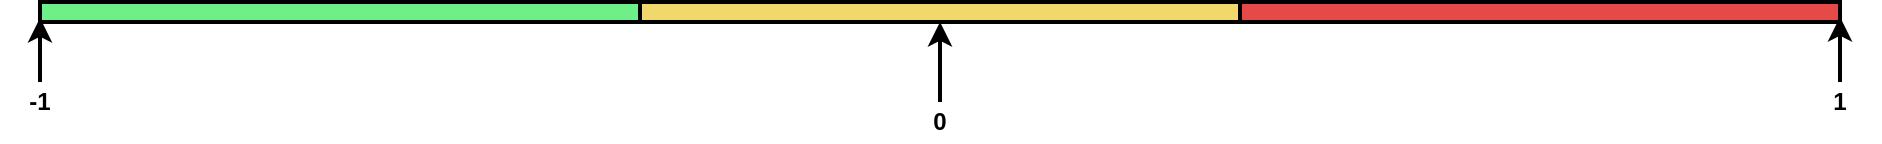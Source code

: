 <mxfile version="10.6.6"><diagram id="AvvqGVNfap1tBu0DGaOo" name="Page-1"><mxGraphModel dx="1607" dy="1087" grid="1" gridSize="10" guides="1" tooltips="1" connect="1" arrows="1" fold="1" page="1" pageScale="1" pageWidth="1100" pageHeight="850" math="0" shadow="0"><root><mxCell id="0"/><mxCell id="1" parent="0"/><mxCell id="M5sp7wAQSe5eJUTEFhbU-10" style="edgeStyle=orthogonalEdgeStyle;rounded=0;orthogonalLoop=1;jettySize=auto;html=1;exitX=0.5;exitY=0;exitDx=0;exitDy=0;entryX=0.5;entryY=1;entryDx=0;entryDy=0;strokeWidth=2;" edge="1" parent="1" source="M5sp7wAQSe5eJUTEFhbU-2" target="M5sp7wAQSe5eJUTEFhbU-15"><mxGeometry relative="1" as="geometry"><mxPoint x="550" y="220" as="targetPoint"/></mxGeometry></mxCell><mxCell id="M5sp7wAQSe5eJUTEFhbU-2" value="0" style="text;html=1;strokeColor=none;fillColor=none;align=center;verticalAlign=middle;whiteSpace=wrap;rounded=0;fontStyle=1" vertex="1" parent="1"><mxGeometry x="560" y="260" width="40" height="20" as="geometry"/></mxCell><mxCell id="M5sp7wAQSe5eJUTEFhbU-9" style="edgeStyle=orthogonalEdgeStyle;rounded=0;orthogonalLoop=1;jettySize=auto;html=1;exitX=0.5;exitY=0;exitDx=0;exitDy=0;entryX=1;entryY=0.75;entryDx=0;entryDy=0;strokeWidth=2;" edge="1" parent="1" source="M5sp7wAQSe5eJUTEFhbU-4" target="M5sp7wAQSe5eJUTEFhbU-16"><mxGeometry relative="1" as="geometry"><mxPoint x="970" y="218" as="targetPoint"/></mxGeometry></mxCell><mxCell id="M5sp7wAQSe5eJUTEFhbU-4" value="1" style="text;html=1;strokeColor=none;fillColor=none;align=center;verticalAlign=middle;whiteSpace=wrap;rounded=0;fontStyle=1" vertex="1" parent="1"><mxGeometry x="1010" y="250" width="40" height="20" as="geometry"/></mxCell><mxCell id="M5sp7wAQSe5eJUTEFhbU-8" style="edgeStyle=orthogonalEdgeStyle;rounded=0;orthogonalLoop=1;jettySize=auto;html=1;exitX=0.5;exitY=0;exitDx=0;exitDy=0;entryX=0;entryY=0.75;entryDx=0;entryDy=0;fontStyle=1;strokeWidth=2;" edge="1" parent="1" source="M5sp7wAQSe5eJUTEFhbU-6"><mxGeometry relative="1" as="geometry"><mxPoint x="130" y="218" as="targetPoint"/></mxGeometry></mxCell><mxCell id="M5sp7wAQSe5eJUTEFhbU-6" value="-1" style="text;html=1;strokeColor=none;fillColor=none;align=center;verticalAlign=middle;whiteSpace=wrap;rounded=0;fontStyle=1" vertex="1" parent="1"><mxGeometry x="110" y="250" width="40" height="20" as="geometry"/></mxCell><mxCell id="M5sp7wAQSe5eJUTEFhbU-14" value="" style="rounded=0;whiteSpace=wrap;html=1;fillColor=#6fef87;strokeColor=#000000;strokeWidth=2;" vertex="1" parent="1"><mxGeometry x="130" y="210" width="300" height="10" as="geometry"/></mxCell><mxCell id="M5sp7wAQSe5eJUTEFhbU-15" value="" style="rounded=0;whiteSpace=wrap;html=1;fillColor=#f1d86c;strokeWidth=2;" vertex="1" parent="1"><mxGeometry x="430" y="210" width="300" height="10" as="geometry"/></mxCell><mxCell id="M5sp7wAQSe5eJUTEFhbU-16" value="" style="rounded=0;whiteSpace=wrap;html=1;fillColor=#e64a48;strokeWidth=2;" vertex="1" parent="1"><mxGeometry x="730" y="210" width="300" height="10" as="geometry"/></mxCell></root></mxGraphModel></diagram></mxfile>